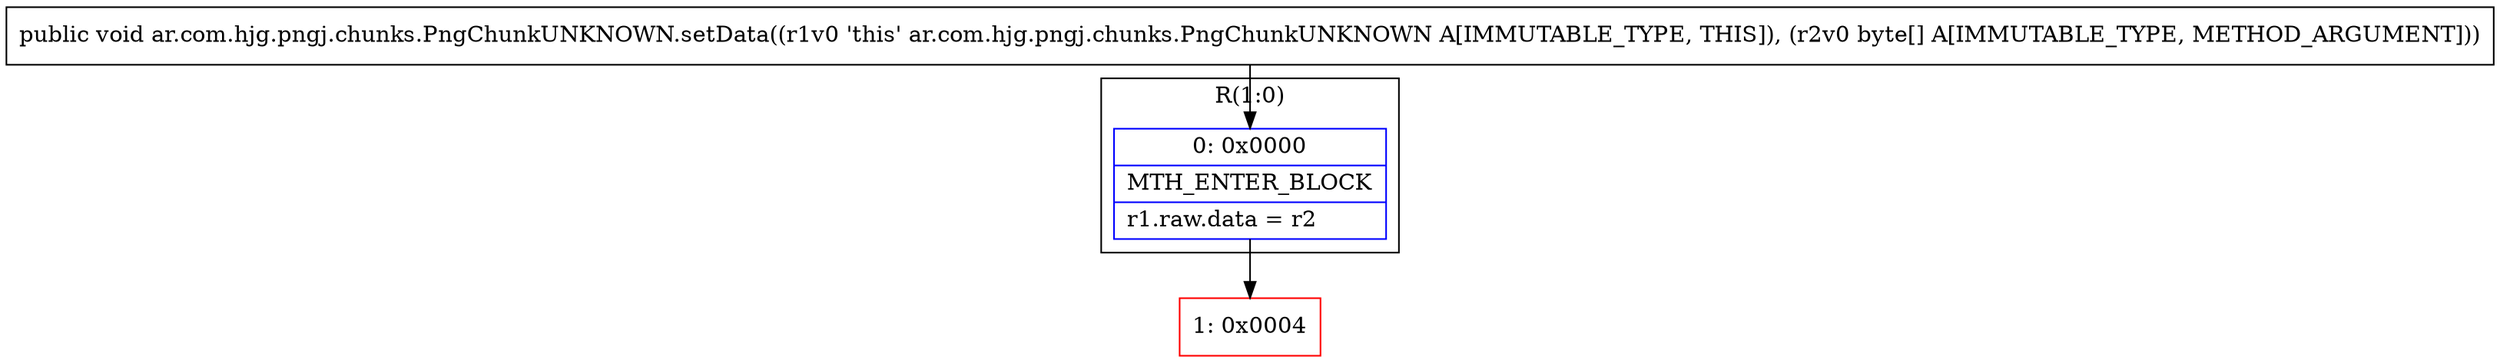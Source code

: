digraph "CFG forar.com.hjg.pngj.chunks.PngChunkUNKNOWN.setData([B)V" {
subgraph cluster_Region_835529858 {
label = "R(1:0)";
node [shape=record,color=blue];
Node_0 [shape=record,label="{0\:\ 0x0000|MTH_ENTER_BLOCK\l|r1.raw.data = r2\l}"];
}
Node_1 [shape=record,color=red,label="{1\:\ 0x0004}"];
MethodNode[shape=record,label="{public void ar.com.hjg.pngj.chunks.PngChunkUNKNOWN.setData((r1v0 'this' ar.com.hjg.pngj.chunks.PngChunkUNKNOWN A[IMMUTABLE_TYPE, THIS]), (r2v0 byte[] A[IMMUTABLE_TYPE, METHOD_ARGUMENT])) }"];
MethodNode -> Node_0;
Node_0 -> Node_1;
}

